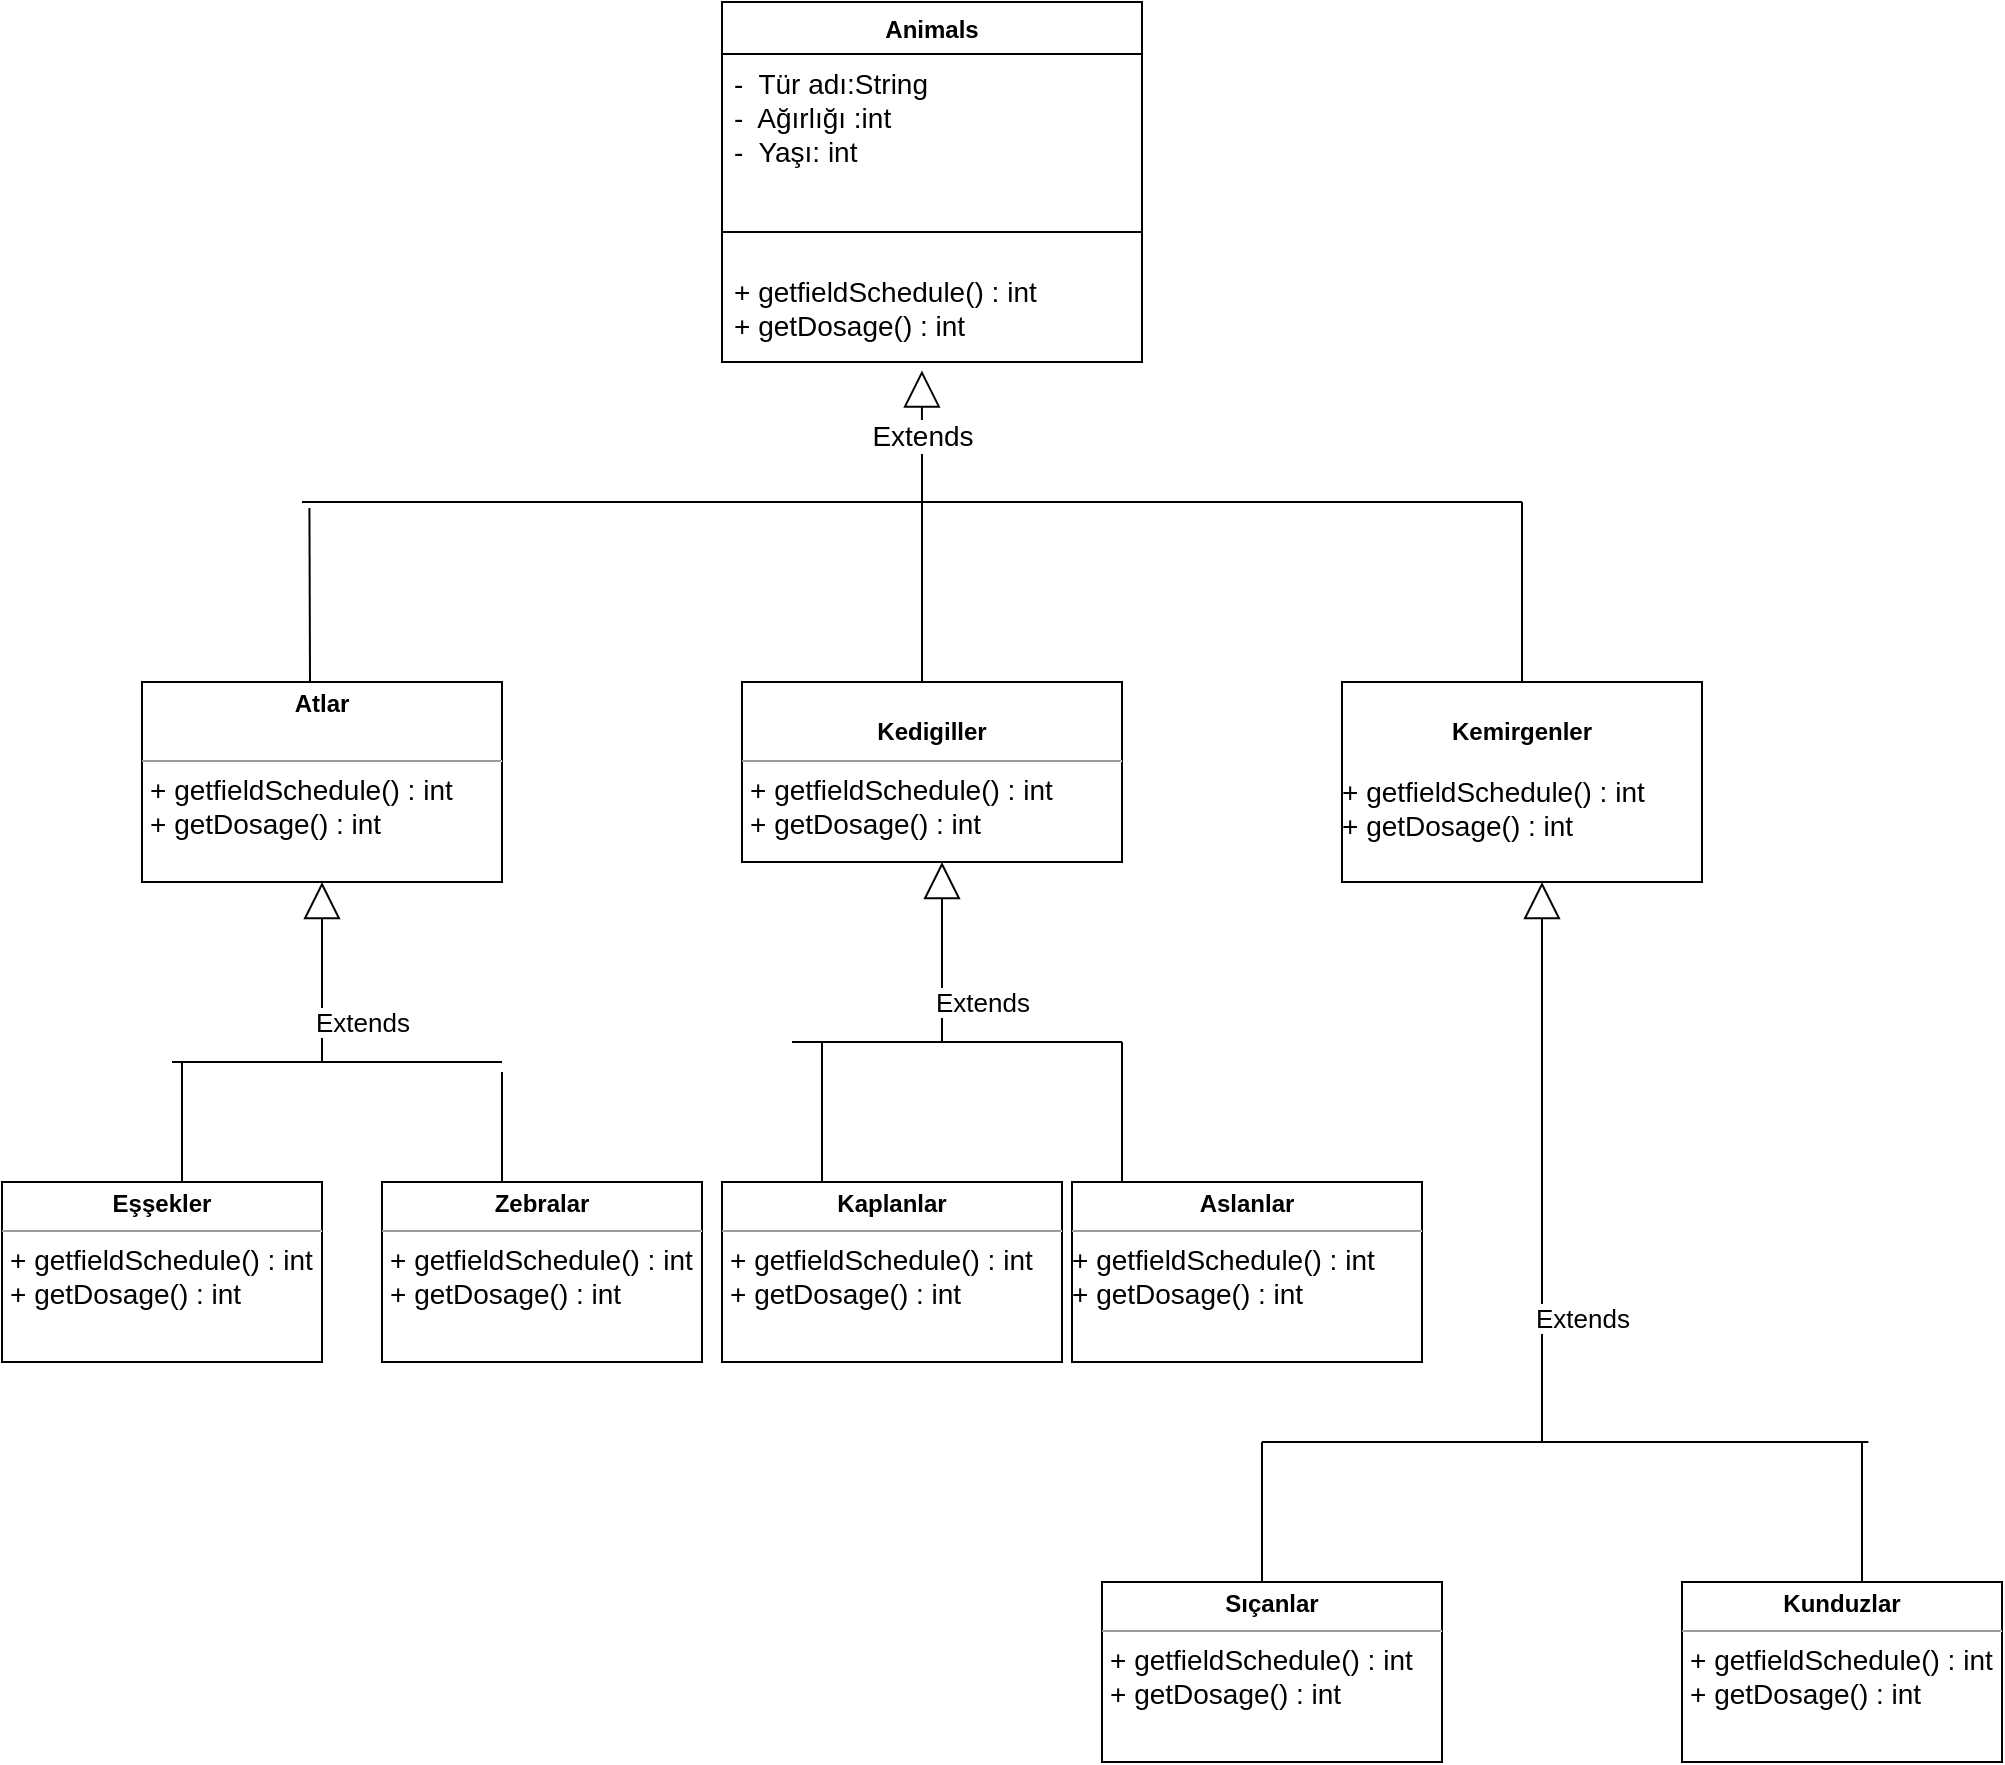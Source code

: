 <mxfile version="20.0.4" type="github">
  <diagram name="Page-1" id="b5b7bab2-c9e2-2cf4-8b2a-24fd1a2a6d21">
    <mxGraphModel dx="1865" dy="579" grid="1" gridSize="10" guides="1" tooltips="1" connect="1" arrows="1" fold="1" page="1" pageScale="1" pageWidth="827" pageHeight="1169" background="none" math="0" shadow="0">
      <root>
        <mxCell id="0" />
        <mxCell id="1" parent="0" />
        <mxCell id="NmEIgfvdBTjbmcOAhfp--1" value="Animals" style="swimlane;fontStyle=1;align=center;verticalAlign=top;childLayout=stackLayout;horizontal=1;startSize=26;horizontalStack=0;resizeParent=1;resizeParentMax=0;resizeLast=0;collapsible=1;marginBottom=0;" vertex="1" parent="1">
          <mxGeometry x="310" y="50" width="210" height="180" as="geometry" />
        </mxCell>
        <mxCell id="NmEIgfvdBTjbmcOAhfp--2" value="-  Tür adı:String&#xa;-  Ağırlığı :int &#xa;-  Yaşı: int" style="text;strokeColor=none;fillColor=none;align=left;verticalAlign=top;spacingLeft=4;spacingRight=4;overflow=hidden;rotatable=0;points=[[0,0.5],[1,0.5]];portConstraint=eastwest;fontSize=14;" vertex="1" parent="NmEIgfvdBTjbmcOAhfp--1">
          <mxGeometry y="26" width="210" height="74" as="geometry" />
        </mxCell>
        <mxCell id="NmEIgfvdBTjbmcOAhfp--3" value="" style="line;strokeWidth=1;fillColor=none;align=left;verticalAlign=middle;spacingTop=-1;spacingLeft=3;spacingRight=3;rotatable=0;labelPosition=right;points=[];portConstraint=eastwest;" vertex="1" parent="NmEIgfvdBTjbmcOAhfp--1">
          <mxGeometry y="100" width="210" height="30" as="geometry" />
        </mxCell>
        <mxCell id="NmEIgfvdBTjbmcOAhfp--4" value="+ getfieldSchedule() : int&#xa;+ getDosage() : int" style="text;strokeColor=none;fillColor=none;align=left;verticalAlign=top;spacingLeft=4;spacingRight=4;overflow=hidden;rotatable=0;points=[[0,0.5],[1,0.5]];portConstraint=eastwest;fontSize=14;" vertex="1" parent="NmEIgfvdBTjbmcOAhfp--1">
          <mxGeometry y="130" width="210" height="50" as="geometry" />
        </mxCell>
        <mxCell id="NmEIgfvdBTjbmcOAhfp--5" value="Extends" style="endArrow=block;endSize=16;endFill=0;html=1;rounded=0;fontSize=14;entryX=0.476;entryY=1.084;entryDx=0;entryDy=0;entryPerimeter=0;" edge="1" parent="1" target="NmEIgfvdBTjbmcOAhfp--4">
          <mxGeometry width="160" relative="1" as="geometry">
            <mxPoint x="410" y="300" as="sourcePoint" />
            <mxPoint x="310" y="250" as="targetPoint" />
          </mxGeometry>
        </mxCell>
        <mxCell id="NmEIgfvdBTjbmcOAhfp--6" value="" style="line;strokeWidth=1;fillColor=none;align=left;verticalAlign=middle;spacingTop=-1;spacingLeft=3;spacingRight=3;rotatable=0;labelPosition=right;points=[];portConstraint=eastwest;fontSize=14;" vertex="1" parent="1">
          <mxGeometry x="100" y="280" width="310" height="40" as="geometry" />
        </mxCell>
        <mxCell id="NmEIgfvdBTjbmcOAhfp--8" value="" style="line;strokeWidth=1;fillColor=none;align=left;verticalAlign=middle;spacingTop=-1;spacingLeft=3;spacingRight=3;rotatable=0;labelPosition=right;points=[];portConstraint=eastwest;fontSize=14;" vertex="1" parent="1">
          <mxGeometry x="410" y="295" width="300" height="10" as="geometry" />
        </mxCell>
        <mxCell id="NmEIgfvdBTjbmcOAhfp--13" value="" style="endArrow=none;html=1;rounded=0;fontSize=14;entryX=0.012;entryY=0.575;entryDx=0;entryDy=0;entryPerimeter=0;" edge="1" parent="1" target="NmEIgfvdBTjbmcOAhfp--6">
          <mxGeometry width="50" height="50" relative="1" as="geometry">
            <mxPoint x="104" y="390" as="sourcePoint" />
            <mxPoint x="420" y="300" as="targetPoint" />
            <Array as="points">
              <mxPoint x="104" y="390" />
            </Array>
          </mxGeometry>
        </mxCell>
        <mxCell id="NmEIgfvdBTjbmcOAhfp--14" value="" style="endArrow=none;html=1;rounded=0;fontSize=14;" edge="1" parent="1">
          <mxGeometry width="50" height="50" relative="1" as="geometry">
            <mxPoint x="410" y="390" as="sourcePoint" />
            <mxPoint x="410" y="300" as="targetPoint" />
          </mxGeometry>
        </mxCell>
        <mxCell id="NmEIgfvdBTjbmcOAhfp--15" value="" style="endArrow=none;html=1;rounded=0;fontSize=14;exitX=1;exitY=0.5;exitDx=0;exitDy=0;exitPerimeter=0;" edge="1" parent="1" source="NmEIgfvdBTjbmcOAhfp--8">
          <mxGeometry width="50" height="50" relative="1" as="geometry">
            <mxPoint x="370" y="350" as="sourcePoint" />
            <mxPoint x="710" y="390" as="targetPoint" />
            <Array as="points" />
          </mxGeometry>
        </mxCell>
        <mxCell id="NmEIgfvdBTjbmcOAhfp--24" value="&lt;p style=&quot;margin: 4px 0px 0px; text-align: center; font-size: 13px;&quot;&gt;&lt;br&gt;&lt;/p&gt;" style="text;whiteSpace=wrap;html=1;fontSize=13;" vertex="1" parent="1">
          <mxGeometry x="40" y="270" width="60" height="90" as="geometry" />
        </mxCell>
        <mxCell id="NmEIgfvdBTjbmcOAhfp--31" value="&lt;p style=&quot;margin:0px;margin-top:4px;text-align:center;&quot;&gt;&lt;b&gt;Atlar&lt;/b&gt;&lt;/p&gt;&lt;p style=&quot;margin:0px;margin-left:4px;&quot;&gt;&lt;br&gt;&lt;/p&gt;&lt;hr size=&quot;1&quot;&gt;&lt;p style=&quot;margin:0px;margin-left:4px;&quot;&gt;&lt;span style=&quot;font-size: 14px;&quot;&gt;+ getfieldSchedule() : int&lt;/span&gt;&lt;br style=&quot;padding: 0px; margin: 0px; font-size: 14px;&quot;&gt;&lt;span style=&quot;font-size: 14px;&quot;&gt;+ getDosage() : int&lt;/span&gt;&lt;br&gt;&lt;/p&gt;" style="verticalAlign=top;align=left;overflow=fill;fontSize=12;fontFamily=Helvetica;html=1;" vertex="1" parent="1">
          <mxGeometry x="20" y="390" width="180" height="100" as="geometry" />
        </mxCell>
        <mxCell id="NmEIgfvdBTjbmcOAhfp--32" value="&lt;p style=&quot;margin:0px;margin-top:4px;text-align:center;&quot;&gt;&lt;br style=&quot;&quot;&gt;&lt;b style=&quot;&quot;&gt;Kemirgenler&lt;/b&gt;&lt;br&gt;&lt;/p&gt;&lt;p style=&quot;margin:0px;margin-left:4px;&quot;&gt;&lt;br&gt;&lt;/p&gt;&lt;span style=&quot;font-size: 14px;&quot;&gt;+ getfieldSchedule() : int&lt;/span&gt;&lt;br style=&quot;padding: 0px; margin: 0px; font-size: 14px;&quot;&gt;&lt;span style=&quot;font-size: 14px;&quot;&gt;+ getDosage() : int&lt;/span&gt;" style="verticalAlign=top;align=left;overflow=fill;fontSize=12;fontFamily=Helvetica;html=1;" vertex="1" parent="1">
          <mxGeometry x="620" y="390" width="180" height="100" as="geometry" />
        </mxCell>
        <mxCell id="NmEIgfvdBTjbmcOAhfp--33" value="&lt;p style=&quot;margin:0px;margin-top:4px;text-align:center;&quot;&gt;&lt;br style=&quot;&quot;&gt;&lt;b style=&quot;&quot;&gt;Kedigiller&lt;/b&gt;&lt;br&gt;&lt;/p&gt;&lt;hr size=&quot;1&quot;&gt;&lt;p style=&quot;margin:0px;margin-left:4px;&quot;&gt;&lt;span style=&quot;font-size: 14px;&quot;&gt;+ getfieldSchedule() : int&lt;/span&gt;&lt;br style=&quot;padding: 0px; margin: 0px; font-size: 14px;&quot;&gt;&lt;span style=&quot;font-size: 14px;&quot;&gt;+ getDosage() : int&lt;/span&gt;&lt;br&gt;&lt;/p&gt;" style="verticalAlign=top;align=left;overflow=fill;fontSize=12;fontFamily=Helvetica;html=1;" vertex="1" parent="1">
          <mxGeometry x="320" y="390" width="190" height="90" as="geometry" />
        </mxCell>
        <mxCell id="NmEIgfvdBTjbmcOAhfp--34" value="Extends" style="endArrow=block;endSize=16;endFill=0;html=1;rounded=0;fontSize=13;entryX=0.5;entryY=1;entryDx=0;entryDy=0;" edge="1" parent="1" target="NmEIgfvdBTjbmcOAhfp--31">
          <mxGeometry x="-0.556" y="-20" width="160" relative="1" as="geometry">
            <mxPoint x="110" y="580" as="sourcePoint" />
            <mxPoint x="380" y="320" as="targetPoint" />
            <mxPoint as="offset" />
          </mxGeometry>
        </mxCell>
        <mxCell id="NmEIgfvdBTjbmcOAhfp--35" value="&lt;p style=&quot;margin:0px;margin-top:4px;text-align:center;&quot;&gt;&lt;b&gt;Kaplanlar&lt;/b&gt;&lt;/p&gt;&lt;hr size=&quot;1&quot;&gt;&lt;p style=&quot;margin:0px;margin-left:4px;&quot;&gt;&lt;span style=&quot;font-size: 14px;&quot;&gt;+ getfieldSchedule() : int&lt;/span&gt;&lt;br style=&quot;padding: 0px; margin: 0px; font-size: 14px;&quot;&gt;&lt;span style=&quot;font-size: 14px;&quot;&gt;+ getDosage() : int&lt;/span&gt;&lt;br&gt;&lt;/p&gt;" style="verticalAlign=top;align=left;overflow=fill;fontSize=12;fontFamily=Helvetica;html=1;" vertex="1" parent="1">
          <mxGeometry x="310" y="640" width="170" height="90" as="geometry" />
        </mxCell>
        <mxCell id="NmEIgfvdBTjbmcOAhfp--36" value="&lt;p style=&quot;margin:0px;margin-top:4px;text-align:center;&quot;&gt;&lt;b&gt;Eşşekler&lt;/b&gt;&lt;/p&gt;&lt;hr size=&quot;1&quot;&gt;&lt;p style=&quot;margin:0px;margin-left:4px;&quot;&gt;&lt;span style=&quot;font-size: 14px;&quot;&gt;+ getfieldSchedule() : int&lt;/span&gt;&lt;br style=&quot;padding: 0px; margin: 0px; font-size: 14px;&quot;&gt;&lt;span style=&quot;font-size: 14px;&quot;&gt;+ getDosage() : int&lt;/span&gt;&lt;br&gt;&lt;/p&gt;" style="verticalAlign=top;align=left;overflow=fill;fontSize=12;fontFamily=Helvetica;html=1;" vertex="1" parent="1">
          <mxGeometry x="-50" y="640" width="160" height="90" as="geometry" />
        </mxCell>
        <mxCell id="NmEIgfvdBTjbmcOAhfp--37" value="&lt;p style=&quot;margin:0px;margin-top:4px;text-align:center;&quot;&gt;&lt;b&gt;Zebralar&lt;/b&gt;&lt;/p&gt;&lt;hr size=&quot;1&quot;&gt;&lt;p style=&quot;margin:0px;margin-left:4px;&quot;&gt;&lt;span style=&quot;font-size: 14px;&quot;&gt;+ getfieldSchedule() : int&lt;/span&gt;&lt;br style=&quot;padding: 0px; margin: 0px; font-size: 14px;&quot;&gt;&lt;span style=&quot;font-size: 14px;&quot;&gt;+ getDosage() : int&lt;/span&gt;&lt;br&gt;&lt;/p&gt;" style="verticalAlign=top;align=left;overflow=fill;fontSize=12;fontFamily=Helvetica;html=1;" vertex="1" parent="1">
          <mxGeometry x="140" y="640" width="160" height="90" as="geometry" />
        </mxCell>
        <mxCell id="NmEIgfvdBTjbmcOAhfp--40" value="" style="endArrow=none;html=1;rounded=0;fontSize=13;" edge="1" parent="1">
          <mxGeometry width="50" height="50" relative="1" as="geometry">
            <mxPoint x="35" y="580" as="sourcePoint" />
            <mxPoint x="200" y="580" as="targetPoint" />
          </mxGeometry>
        </mxCell>
        <mxCell id="NmEIgfvdBTjbmcOAhfp--41" value="" style="endArrow=none;html=1;rounded=0;fontSize=13;" edge="1" parent="1">
          <mxGeometry width="50" height="50" relative="1" as="geometry">
            <mxPoint x="40" y="640" as="sourcePoint" />
            <mxPoint x="40" y="580" as="targetPoint" />
          </mxGeometry>
        </mxCell>
        <mxCell id="NmEIgfvdBTjbmcOAhfp--42" value="" style="endArrow=none;html=1;rounded=0;fontSize=13;" edge="1" parent="1">
          <mxGeometry width="50" height="50" relative="1" as="geometry">
            <mxPoint x="200" y="640" as="sourcePoint" />
            <mxPoint x="200" y="585" as="targetPoint" />
          </mxGeometry>
        </mxCell>
        <mxCell id="NmEIgfvdBTjbmcOAhfp--43" value="Extends" style="endArrow=block;endSize=16;endFill=0;html=1;rounded=0;fontSize=13;entryX=0.5;entryY=1;entryDx=0;entryDy=0;" edge="1" parent="1">
          <mxGeometry x="-0.556" y="-20" width="160" relative="1" as="geometry">
            <mxPoint x="420" y="570" as="sourcePoint" />
            <mxPoint x="420" y="480" as="targetPoint" />
            <mxPoint as="offset" />
          </mxGeometry>
        </mxCell>
        <mxCell id="NmEIgfvdBTjbmcOAhfp--44" value="" style="endArrow=none;html=1;rounded=0;fontSize=13;" edge="1" parent="1">
          <mxGeometry width="50" height="50" relative="1" as="geometry">
            <mxPoint x="345" y="570" as="sourcePoint" />
            <mxPoint x="510" y="570" as="targetPoint" />
          </mxGeometry>
        </mxCell>
        <mxCell id="NmEIgfvdBTjbmcOAhfp--45" value="" style="endArrow=none;html=1;rounded=0;fontSize=13;" edge="1" parent="1">
          <mxGeometry width="50" height="50" relative="1" as="geometry">
            <mxPoint x="360" y="640" as="sourcePoint" />
            <mxPoint x="360" y="570" as="targetPoint" />
          </mxGeometry>
        </mxCell>
        <mxCell id="NmEIgfvdBTjbmcOAhfp--46" value="" style="endArrow=none;html=1;rounded=0;fontSize=13;" edge="1" parent="1">
          <mxGeometry width="50" height="50" relative="1" as="geometry">
            <mxPoint x="510" y="640" as="sourcePoint" />
            <mxPoint x="510" y="570" as="targetPoint" />
          </mxGeometry>
        </mxCell>
        <mxCell id="NmEIgfvdBTjbmcOAhfp--48" value="&lt;p style=&quot;margin:0px;margin-top:4px;text-align:center;&quot;&gt;&lt;b&gt;Aslanlar&lt;/b&gt;&lt;/p&gt;&lt;hr size=&quot;1&quot;&gt;&lt;span style=&quot;font-size: 14px;&quot;&gt;+ getfieldSchedule() : int&lt;/span&gt;&lt;br style=&quot;padding: 0px; margin: 0px; font-size: 14px;&quot;&gt;&lt;span style=&quot;font-size: 14px;&quot;&gt;+ getDosage() : int&lt;/span&gt;&lt;p style=&quot;margin:0px;margin-left:4px;&quot;&gt;&lt;br&gt;&lt;/p&gt;" style="verticalAlign=top;align=left;overflow=fill;fontSize=12;fontFamily=Helvetica;html=1;" vertex="1" parent="1">
          <mxGeometry x="485" y="640" width="175" height="90" as="geometry" />
        </mxCell>
        <mxCell id="NmEIgfvdBTjbmcOAhfp--49" value="Extends" style="endArrow=block;endSize=16;endFill=0;html=1;rounded=0;fontSize=13;entryX=0.5;entryY=1;entryDx=0;entryDy=0;" edge="1" parent="1">
          <mxGeometry x="-0.556" y="-20" width="160" relative="1" as="geometry">
            <mxPoint x="720" y="770" as="sourcePoint" />
            <mxPoint x="720" y="490" as="targetPoint" />
            <mxPoint as="offset" />
          </mxGeometry>
        </mxCell>
        <mxCell id="NmEIgfvdBTjbmcOAhfp--50" value="" style="endArrow=none;html=1;rounded=0;fontSize=13;" edge="1" parent="1">
          <mxGeometry width="50" height="50" relative="1" as="geometry">
            <mxPoint x="580" y="770" as="sourcePoint" />
            <mxPoint x="883.2" y="770" as="targetPoint" />
          </mxGeometry>
        </mxCell>
        <mxCell id="NmEIgfvdBTjbmcOAhfp--51" value="" style="endArrow=none;html=1;rounded=0;fontSize=13;" edge="1" parent="1">
          <mxGeometry width="50" height="50" relative="1" as="geometry">
            <mxPoint x="580" y="840" as="sourcePoint" />
            <mxPoint x="580" y="770" as="targetPoint" />
          </mxGeometry>
        </mxCell>
        <mxCell id="NmEIgfvdBTjbmcOAhfp--52" value="" style="endArrow=none;html=1;rounded=0;fontSize=13;" edge="1" parent="1">
          <mxGeometry width="50" height="50" relative="1" as="geometry">
            <mxPoint x="880" y="840" as="sourcePoint" />
            <mxPoint x="880" y="770" as="targetPoint" />
          </mxGeometry>
        </mxCell>
        <mxCell id="NmEIgfvdBTjbmcOAhfp--53" value="&lt;p style=&quot;margin:0px;margin-top:4px;text-align:center;&quot;&gt;&lt;b&gt;Kunduzlar&lt;/b&gt;&lt;/p&gt;&lt;hr size=&quot;1&quot;&gt;&lt;p style=&quot;margin:0px;margin-left:4px;&quot;&gt;&lt;span style=&quot;font-size: 14px;&quot;&gt;+ getfieldSchedule() : int&lt;/span&gt;&lt;br style=&quot;padding: 0px; margin: 0px; font-size: 14px;&quot;&gt;&lt;span style=&quot;font-size: 14px;&quot;&gt;+ getDosage() : int&lt;/span&gt;&lt;br&gt;&lt;/p&gt;" style="verticalAlign=top;align=left;overflow=fill;fontSize=12;fontFamily=Helvetica;html=1;" vertex="1" parent="1">
          <mxGeometry x="790" y="840" width="160" height="90" as="geometry" />
        </mxCell>
        <mxCell id="NmEIgfvdBTjbmcOAhfp--54" value="&lt;p style=&quot;margin:0px;margin-top:4px;text-align:center;&quot;&gt;&lt;b&gt;Sıçanlar&lt;/b&gt;&lt;/p&gt;&lt;hr size=&quot;1&quot;&gt;&lt;p style=&quot;margin:0px;margin-left:4px;&quot;&gt;&lt;span style=&quot;font-size: 14px;&quot;&gt;+ getfieldSchedule() : int&lt;/span&gt;&lt;br style=&quot;padding: 0px; margin: 0px; font-size: 14px;&quot;&gt;&lt;span style=&quot;font-size: 14px;&quot;&gt;+ getDosage() : int&lt;/span&gt;&lt;br&gt;&lt;/p&gt;" style="verticalAlign=top;align=left;overflow=fill;fontSize=12;fontFamily=Helvetica;html=1;" vertex="1" parent="1">
          <mxGeometry x="500" y="840" width="170" height="90" as="geometry" />
        </mxCell>
      </root>
    </mxGraphModel>
  </diagram>
</mxfile>
